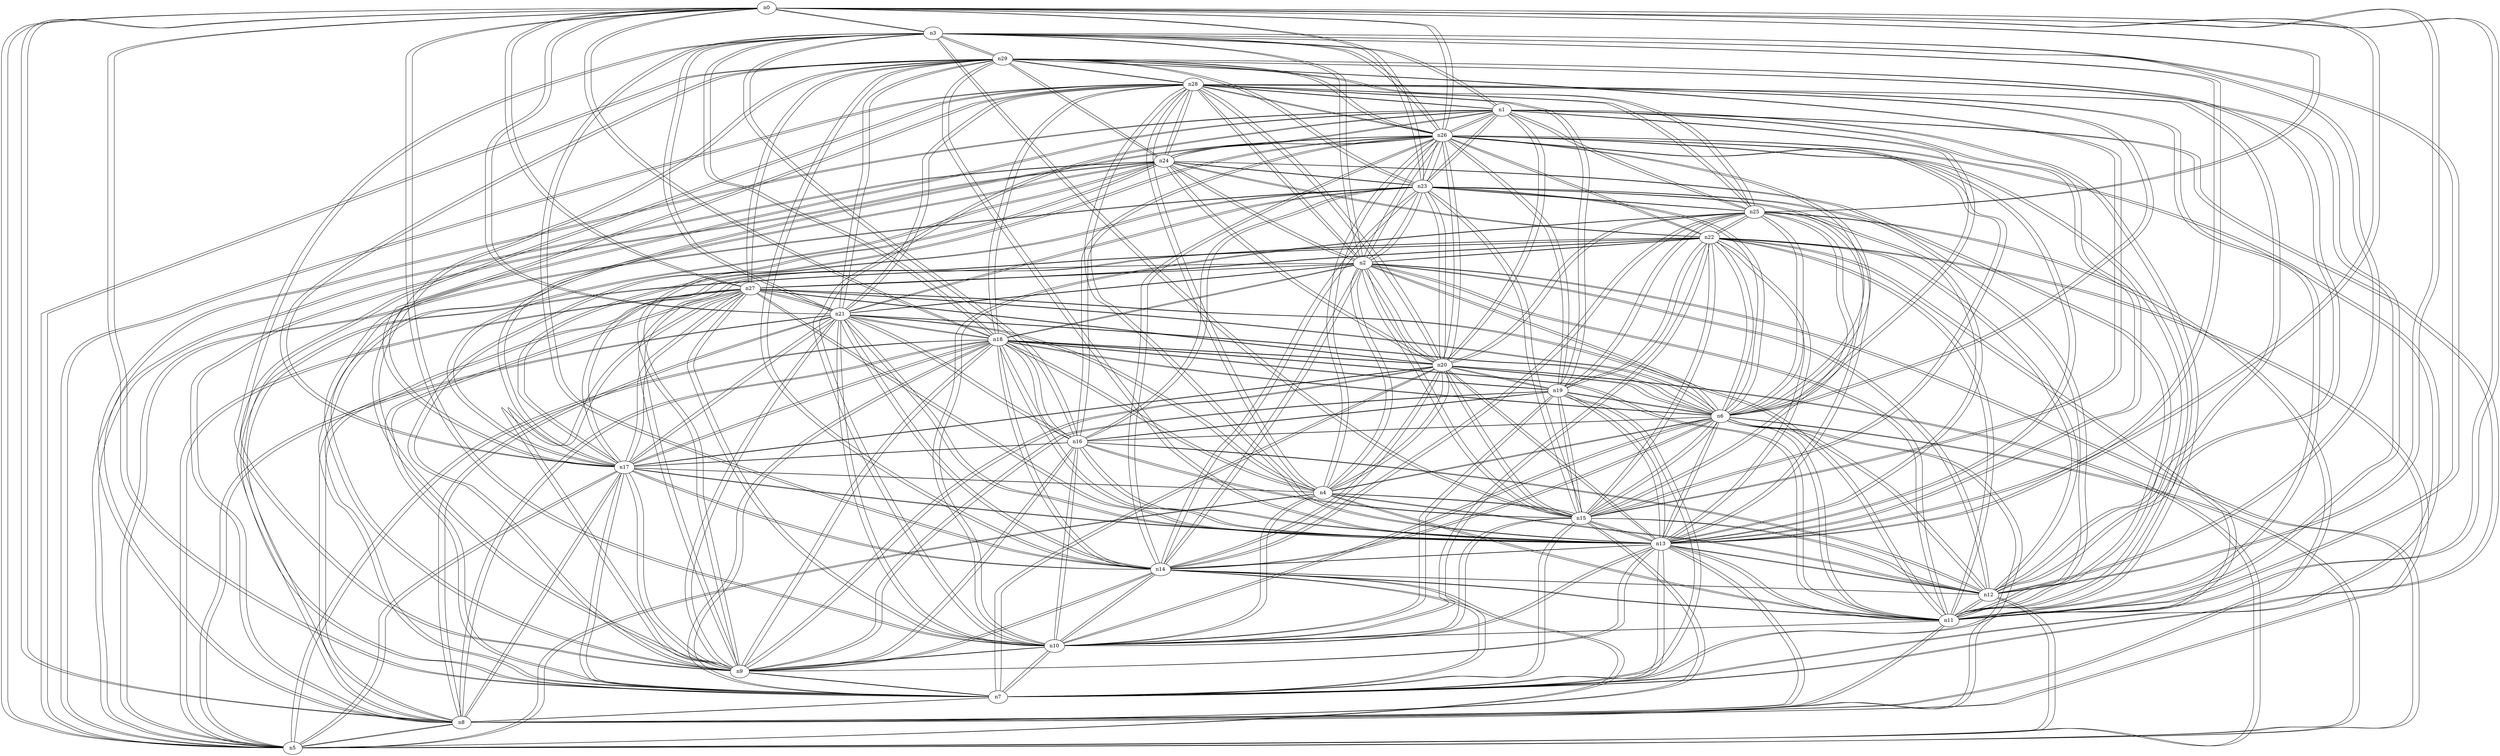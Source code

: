 graph {
n0;
n1;
n2;
n3;
n4;
n5;
n6;
n7;
n8;
n9;
n10;
n11;
n12;
n13;
n14;
n15;
n16;
n17;
n18;
n19;
n20;
n21;
n22;
n23;
n24;
n25;
n26;
n27;
n28;
n29;
n0 -- n23;
n0 -- n11;
n0 -- n13;
n0 -- n8;
n0 -- n3;
n0 -- n12;
n0 -- n5;
n0 -- n10;
n0 -- n26;
n0 -- n7;
n0 -- n25;
n0 -- n21;
n0 -- n18;
n0 -- n27;
n1 -- n23;
n1 -- n11;
n1 -- n13;
n1 -- n8;
n1 -- n28;
n1 -- n24;
n1 -- n3;
n1 -- n6;
n1 -- n20;
n1 -- n9;
n1 -- n10;
n1 -- n26;
n1 -- n7;
n1 -- n25;
n2 -- n23;
n2 -- n15;
n2 -- n11;
n2 -- n8;
n2 -- n28;
n2 -- n24;
n2 -- n3;
n2 -- n6;
n2 -- n12;
n2 -- n20;
n2 -- n22;
n2 -- n5;
n2 -- n26;
n2 -- n4;
n2 -- n21;
n2 -- n14;
n2 -- n18;
n2 -- n27;
n3 -- n2;
n3 -- n15;
n3 -- n11;
n3 -- n13;
n3 -- n12;
n3 -- n16;
n3 -- n9;
n3 -- n0;
n3 -- n1;
n3 -- n26;
n3 -- n21;
n3 -- n14;
n3 -- n18;
n3 -- n29;
n4 -- n15;
n4 -- n17;
n4 -- n2;
n4 -- n11;
n4 -- n28;
n4 -- n6;
n4 -- n12;
n4 -- n20;
n4 -- n5;
n4 -- n10;
n4 -- n26;
n4 -- n21;
n4 -- n18;
n5 -- n23;
n5 -- n17;
n5 -- n2;
n5 -- n8;
n5 -- n24;
n5 -- n28;
n5 -- n6;
n5 -- n12;
n5 -- n20;
n5 -- n0;
n5 -- n4;
n5 -- n21;
n5 -- n14;
n5 -- n18;
n5 -- n27;
n5 -- n29;
n6 -- n23;
n6 -- n2;
n6 -- n15;
n6 -- n19;
n6 -- n13;
n6 -- n11;
n6 -- n8;
n6 -- n28;
n6 -- n12;
n6 -- n16;
n6 -- n20;
n6 -- n22;
n6 -- n5;
n6 -- n10;
n6 -- n1;
n6 -- n26;
n6 -- n4;
n6 -- n25;
n6 -- n21;
n6 -- n14;
n6 -- n18;
n6 -- n27;
n7 -- n15;
n7 -- n17;
n7 -- n19;
n7 -- n13;
n7 -- n8;
n7 -- n28;
n7 -- n24;
n7 -- n20;
n7 -- n22;
n7 -- n9;
n7 -- n10;
n7 -- n0;
n7 -- n26;
n7 -- n1;
n7 -- n14;
n7 -- n18;
n7 -- n27;
n8 -- n15;
n8 -- n17;
n8 -- n2;
n8 -- n11;
n8 -- n13;
n8 -- n24;
n8 -- n6;
n8 -- n22;
n8 -- n5;
n8 -- n0;
n8 -- n1;
n8 -- n7;
n8 -- n21;
n8 -- n25;
n8 -- n18;
n8 -- n27;
n9 -- n17;
n9 -- n19;
n9 -- n13;
n9 -- n24;
n9 -- n3;
n9 -- n16;
n9 -- n20;
n9 -- n22;
n9 -- n10;
n9 -- n26;
n9 -- n1;
n9 -- n7;
n9 -- n21;
n9 -- n14;
n9 -- n18;
n9 -- n27;
n9 -- n29;
n10 -- n15;
n10 -- n19;
n10 -- n11;
n10 -- n13;
n10 -- n6;
n10 -- n16;
n10 -- n22;
n10 -- n9;
n10 -- n0;
n10 -- n1;
n10 -- n4;
n10 -- n7;
n10 -- n21;
n10 -- n25;
n10 -- n14;
n10 -- n27;
n11 -- n23;
n11 -- n2;
n11 -- n13;
n11 -- n8;
n11 -- n24;
n11 -- n28;
n11 -- n3;
n11 -- n6;
n11 -- n12;
n11 -- n22;
n11 -- n10;
n11 -- n0;
n11 -- n1;
n11 -- n26;
n11 -- n4;
n11 -- n14;
n11 -- n18;
n11 -- n27;
n11 -- n29;
n12 -- n15;
n12 -- n2;
n12 -- n11;
n12 -- n13;
n12 -- n28;
n12 -- n3;
n12 -- n6;
n12 -- n16;
n12 -- n22;
n12 -- n5;
n12 -- n0;
n12 -- n4;
n12 -- n14;
n12 -- n29;
n13 -- n23;
n13 -- n17;
n13 -- n11;
n13 -- n6;
n13 -- n20;
n13 -- n9;
n13 -- n26;
n13 -- n21;
n13 -- n14;
n13 -- n18;
n13 -- n29;
n13 -- n19;
n13 -- n15;
n13 -- n8;
n13 -- n28;
n13 -- n3;
n13 -- n12;
n13 -- n16;
n13 -- n22;
n13 -- n10;
n13 -- n0;
n13 -- n1;
n13 -- n7;
n13 -- n25;
n13 -- n27;
n14 -- n23;
n14 -- n17;
n14 -- n2;
n14 -- n13;
n14 -- n11;
n14 -- n3;
n14 -- n6;
n14 -- n12;
n14 -- n20;
n14 -- n9;
n14 -- n5;
n14 -- n10;
n14 -- n26;
n14 -- n7;
n14 -- n21;
n14 -- n25;
n14 -- n18;
n14 -- n29;
n15 -- n23;
n15 -- n19;
n15 -- n2;
n15 -- n13;
n15 -- n8;
n15 -- n3;
n15 -- n6;
n15 -- n12;
n15 -- n16;
n15 -- n20;
n15 -- n22;
n15 -- n10;
n15 -- n26;
n15 -- n4;
n15 -- n7;
n15 -- n25;
n15 -- n29;
n16 -- n23;
n16 -- n17;
n16 -- n19;
n16 -- n15;
n16 -- n13;
n16 -- n3;
n16 -- n6;
n16 -- n12;
n16 -- n9;
n16 -- n10;
n16 -- n26;
n16 -- n21;
n16 -- n18;
n17 -- n23;
n17 -- n13;
n17 -- n8;
n17 -- n24;
n17 -- n28;
n17 -- n16;
n17 -- n20;
n17 -- n22;
n17 -- n9;
n17 -- n5;
n17 -- n26;
n17 -- n7;
n17 -- n4;
n17 -- n21;
n17 -- n14;
n17 -- n18;
n17 -- n27;
n17 -- n29;
n18 -- n2;
n18 -- n17;
n18 -- n19;
n18 -- n13;
n18 -- n11;
n18 -- n8;
n18 -- n28;
n18 -- n3;
n18 -- n6;
n18 -- n16;
n18 -- n20;
n18 -- n9;
n18 -- n5;
n18 -- n0;
n18 -- n4;
n18 -- n7;
n18 -- n21;
n18 -- n14;
n19 -- n15;
n19 -- n13;
n19 -- n28;
n19 -- n6;
n19 -- n16;
n19 -- n20;
n19 -- n22;
n19 -- n9;
n19 -- n10;
n19 -- n26;
n19 -- n7;
n19 -- n25;
n19 -- n18;
n20 -- n23;
n20 -- n2;
n20 -- n19;
n20 -- n17;
n20 -- n15;
n20 -- n13;
n20 -- n28;
n20 -- n24;
n20 -- n6;
n20 -- n9;
n20 -- n5;
n20 -- n26;
n20 -- n1;
n20 -- n4;
n20 -- n7;
n20 -- n25;
n20 -- n14;
n20 -- n18;
n20 -- n27;
n21 -- n23;
n21 -- n17;
n21 -- n2;
n21 -- n13;
n21 -- n8;
n21 -- n28;
n21 -- n3;
n21 -- n6;
n21 -- n16;
n21 -- n9;
n21 -- n5;
n21 -- n0;
n21 -- n10;
n21 -- n4;
n21 -- n14;
n21 -- n18;
n21 -- n27;
n21 -- n29;
n22 -- n17;
n22 -- n19;
n22 -- n15;
n22 -- n2;
n22 -- n11;
n22 -- n13;
n22 -- n8;
n22 -- n24;
n22 -- n6;
n22 -- n12;
n22 -- n9;
n22 -- n10;
n22 -- n26;
n22 -- n7;
n22 -- n25;
n22 -- n27;
n23 -- n17;
n23 -- n2;
n23 -- n15;
n23 -- n13;
n23 -- n11;
n23 -- n24;
n23 -- n6;
n23 -- n16;
n23 -- n20;
n23 -- n5;
n23 -- n0;
n23 -- n26;
n23 -- n1;
n23 -- n21;
n23 -- n25;
n23 -- n14;
n23 -- n29;
n24 -- n23;
n24 -- n17;
n24 -- n2;
n24 -- n11;
n24 -- n8;
n24 -- n28;
n24 -- n20;
n24 -- n9;
n24 -- n22;
n24 -- n5;
n24 -- n26;
n24 -- n1;
n24 -- n7;
n24 -- n29;
n25 -- n23;
n25 -- n15;
n25 -- n19;
n25 -- n13;
n25 -- n8;
n25 -- n28;
n25 -- n6;
n25 -- n20;
n25 -- n22;
n25 -- n0;
n25 -- n10;
n25 -- n1;
n25 -- n14;
n25 -- n29;
n26 -- n23;
n26 -- n19;
n26 -- n15;
n26 -- n2;
n26 -- n17;
n26 -- n11;
n26 -- n13;
n26 -- n24;
n26 -- n28;
n26 -- n3;
n26 -- n6;
n26 -- n16;
n26 -- n20;
n26 -- n22;
n26 -- n9;
n26 -- n0;
n26 -- n1;
n26 -- n7;
n26 -- n4;
n26 -- n14;
n26 -- n29;
n27 -- n2;
n27 -- n17;
n27 -- n11;
n27 -- n13;
n27 -- n8;
n27 -- n6;
n27 -- n20;
n27 -- n22;
n27 -- n9;
n27 -- n5;
n27 -- n0;
n27 -- n10;
n27 -- n7;
n27 -- n21;
n27 -- n29;
n28 -- n2;
n28 -- n17;
n28 -- n19;
n28 -- n11;
n28 -- n13;
n28 -- n24;
n28 -- n6;
n28 -- n12;
n28 -- n20;
n28 -- n5;
n28 -- n26;
n28 -- n1;
n28 -- n4;
n28 -- n7;
n28 -- n25;
n28 -- n21;
n28 -- n18;
n28 -- n29;
n29 -- n23;
n29 -- n15;
n29 -- n17;
n29 -- n11;
n29 -- n13;
n29 -- n24;
n29 -- n28;
n29 -- n3;
n29 -- n12;
n29 -- n9;
n29 -- n5;
n29 -- n26;
n29 -- n25;
n29 -- n21;
n29 -- n14;
n29 -- n27;
}
